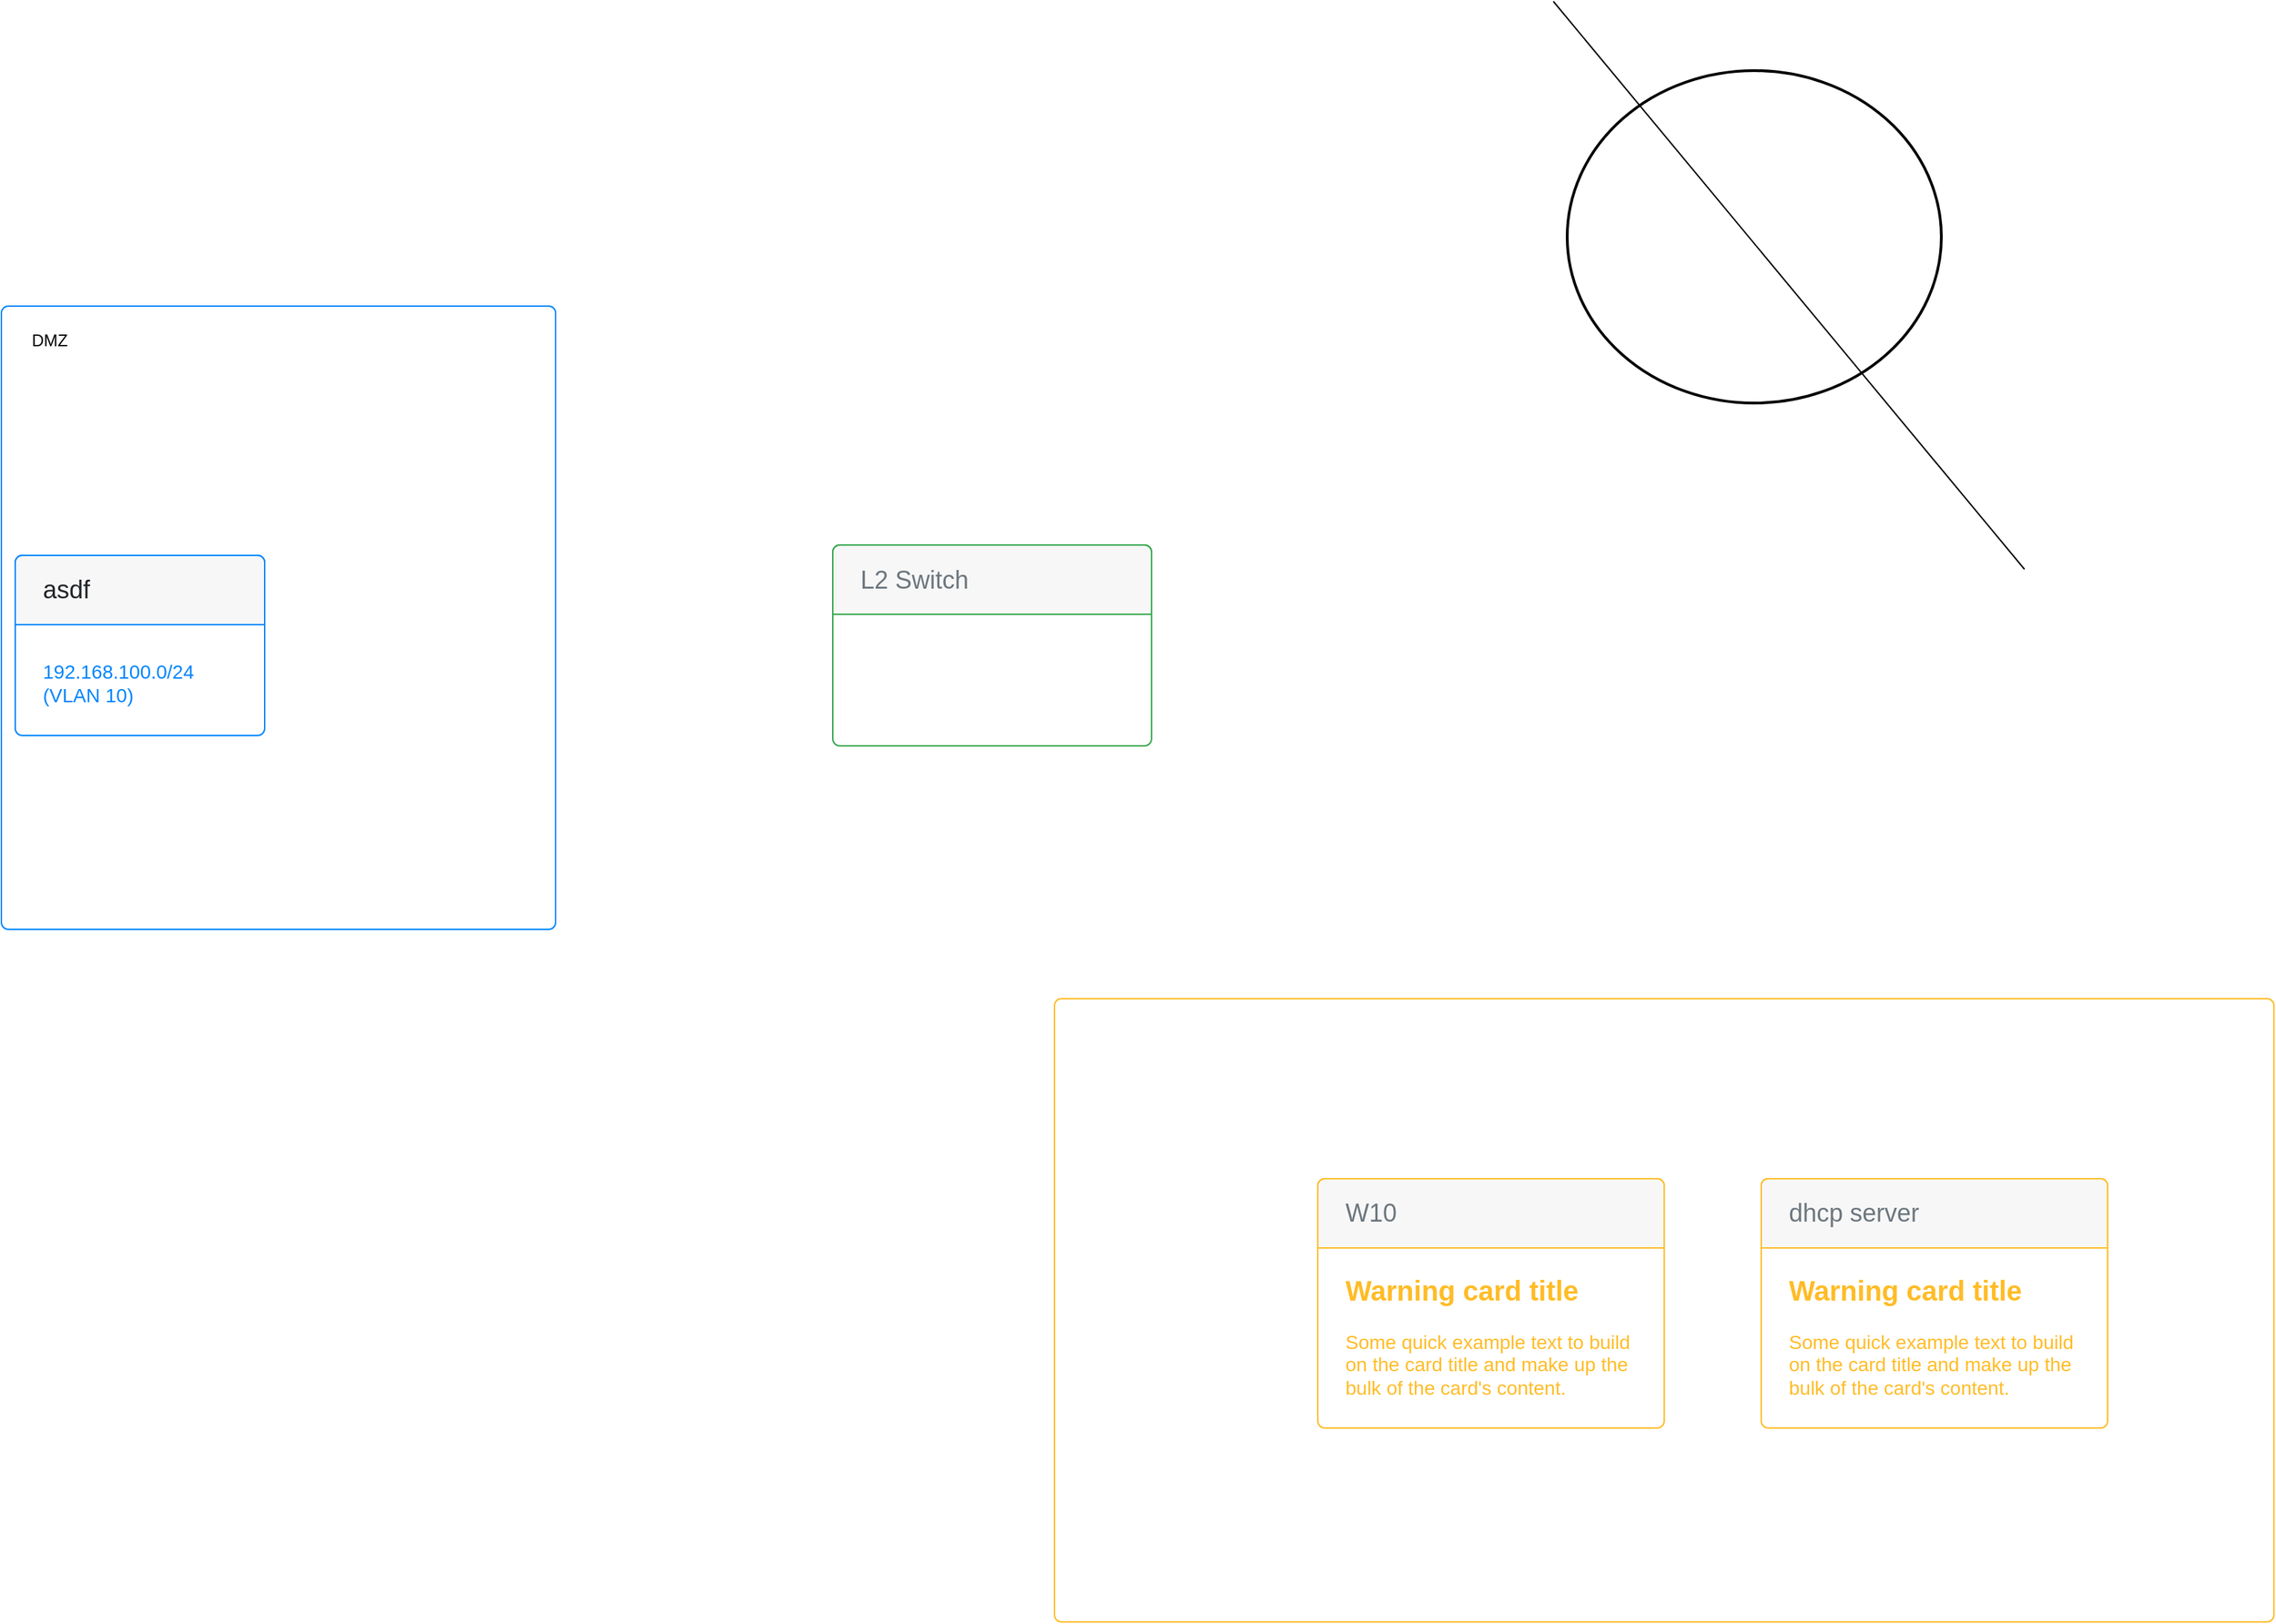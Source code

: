 <mxfile version="26.2.3">
  <diagram name="페이지-1" id="e3yAUTEXAZTKsVc1Ks7p">
    <mxGraphModel dx="3100" dy="1828" grid="1" gridSize="10" guides="1" tooltips="1" connect="1" arrows="1" fold="1" page="1" pageScale="1" pageWidth="3300" pageHeight="4681" math="0" shadow="0">
      <root>
        <mxCell id="0" />
        <mxCell id="1" parent="0" />
        <mxCell id="-j0OVdetg2_iClO8KwTa-23" value="" style="strokeWidth=2;html=1;shape=mxgraph.flowchart.start_2;whiteSpace=wrap;" vertex="1" parent="1">
          <mxGeometry x="1580" y="500" width="270" height="240" as="geometry" />
        </mxCell>
        <mxCell id="-j0OVdetg2_iClO8KwTa-22" value="" style="html=1;shadow=0;dashed=0;shape=mxgraph.bootstrap.rrect;rSize=5;strokeColor=#FFBC26;strokeWidth=1;fillColor=none;fontColor=#0085FC;whiteSpace=wrap;align=center;verticalAlign=middle;spacingLeft=0;fontStyle=0;fontSize=16;spacing=5;" vertex="1" parent="1">
          <mxGeometry x="1210" y="1170" width="880" height="450" as="geometry" />
        </mxCell>
        <mxCell id="-j0OVdetg2_iClO8KwTa-14" value="" style="html=1;shadow=0;dashed=0;shape=mxgraph.bootstrap.rrect;rSize=5;strokeColor=#0085FC;strokeWidth=1;fillColor=none;fontColor=#0085FC;whiteSpace=wrap;align=center;verticalAlign=middle;spacingLeft=0;fontStyle=0;fontSize=16;spacing=5;" vertex="1" parent="1">
          <mxGeometry x="450" y="670" width="400" height="450" as="geometry" />
        </mxCell>
        <mxCell id="-j0OVdetg2_iClO8KwTa-8" value="192.168.100.0/24&lt;br&gt;(VLAN 10)" style="html=1;shadow=0;dashed=0;shape=mxgraph.bootstrap.rrect;rSize=5;strokeColor=#0085FC;html=1;whiteSpace=wrap;fillColor=#ffffff;fontColor=#0085FC;verticalAlign=bottom;align=left;spacing=20;spacingBottom=0;fontSize=14;" vertex="1" parent="1">
          <mxGeometry x="460" y="850" width="180" height="130" as="geometry" />
        </mxCell>
        <mxCell id="-j0OVdetg2_iClO8KwTa-9" value="asdf" style="html=1;shadow=0;dashed=0;shape=mxgraph.bootstrap.topButton;rSize=5;perimeter=none;whiteSpace=wrap;fillColor=#F7F7F7;strokeColor=#0085FC;fontColor=#212529;resizeWidth=1;fontSize=18;align=left;spacing=20;" vertex="1" parent="-j0OVdetg2_iClO8KwTa-8">
          <mxGeometry width="180" height="50" relative="1" as="geometry" />
        </mxCell>
        <mxCell id="-j0OVdetg2_iClO8KwTa-12" value="" style="html=1;shadow=0;dashed=0;shape=mxgraph.bootstrap.rrect;rSize=5;strokeColor=#33A64C;html=1;whiteSpace=wrap;fillColor=#ffffff;fontColor=#33A64C;verticalAlign=bottom;align=left;spacing=20;spacingBottom=0;fontSize=14;" vertex="1" parent="1">
          <mxGeometry x="1050" y="842.5" width="230" height="145" as="geometry" />
        </mxCell>
        <mxCell id="-j0OVdetg2_iClO8KwTa-13" value="L2 Switch" style="html=1;shadow=0;dashed=0;shape=mxgraph.bootstrap.topButton;rSize=5;perimeter=none;whiteSpace=wrap;fillColor=#F7F7F7;strokeColor=#33A64C;fontColor=#6C767D;resizeWidth=1;fontSize=18;align=left;spacing=20;" vertex="1" parent="-j0OVdetg2_iClO8KwTa-12">
          <mxGeometry width="230" height="50" relative="1" as="geometry" />
        </mxCell>
        <mxCell id="-j0OVdetg2_iClO8KwTa-15" value="DMZ" style="text;strokeColor=none;align=center;fillColor=none;html=1;verticalAlign=middle;whiteSpace=wrap;rounded=0;" vertex="1" parent="1">
          <mxGeometry x="450" y="670" width="70" height="50" as="geometry" />
        </mxCell>
        <mxCell id="-j0OVdetg2_iClO8KwTa-16" value="&lt;b&gt;&lt;font style=&quot;font-size: 20px&quot;&gt;Warning card title&lt;/font&gt;&lt;/b&gt;&lt;br style=&quot;font-size: 14px&quot;&gt;&lt;br style=&quot;font-size: 14px&quot;&gt;Some quick example text to build on the card title and make up the bulk of the card&#39;s content." style="html=1;shadow=0;dashed=0;shape=mxgraph.bootstrap.rrect;rSize=5;strokeColor=#FFBC26;html=1;whiteSpace=wrap;fillColor=#ffffff;fontColor=#FFBC26;verticalAlign=bottom;align=left;spacing=20;spacingBottom=0;fontSize=14;" vertex="1" parent="1">
          <mxGeometry x="1400" y="1300" width="250" height="180" as="geometry" />
        </mxCell>
        <mxCell id="-j0OVdetg2_iClO8KwTa-17" value="W10" style="html=1;shadow=0;dashed=0;shape=mxgraph.bootstrap.topButton;rSize=5;perimeter=none;whiteSpace=wrap;fillColor=#F7F7F7;strokeColor=#FFBC26;fontColor=#6C767D;resizeWidth=1;fontSize=18;align=left;spacing=20;" vertex="1" parent="-j0OVdetg2_iClO8KwTa-16">
          <mxGeometry width="250" height="50" relative="1" as="geometry" />
        </mxCell>
        <mxCell id="-j0OVdetg2_iClO8KwTa-18" value="&lt;b&gt;&lt;font style=&quot;font-size: 20px&quot;&gt;Warning card title&lt;/font&gt;&lt;/b&gt;&lt;br style=&quot;font-size: 14px&quot;&gt;&lt;br style=&quot;font-size: 14px&quot;&gt;Some quick example text to build on the card title and make up the bulk of the card&#39;s content." style="html=1;shadow=0;dashed=0;shape=mxgraph.bootstrap.rrect;rSize=5;strokeColor=#FFBC26;html=1;whiteSpace=wrap;fillColor=#ffffff;fontColor=#FFBC26;verticalAlign=bottom;align=left;spacing=20;spacingBottom=0;fontSize=14;" vertex="1" parent="1">
          <mxGeometry x="1720" y="1300" width="250" height="180" as="geometry" />
        </mxCell>
        <mxCell id="-j0OVdetg2_iClO8KwTa-19" value="dhcp server" style="html=1;shadow=0;dashed=0;shape=mxgraph.bootstrap.topButton;rSize=5;perimeter=none;whiteSpace=wrap;fillColor=#F7F7F7;strokeColor=#FFBC26;fontColor=#6C767D;resizeWidth=1;fontSize=18;align=left;spacing=20;" vertex="1" parent="-j0OVdetg2_iClO8KwTa-18">
          <mxGeometry width="250" height="50" relative="1" as="geometry" />
        </mxCell>
        <mxCell id="-j0OVdetg2_iClO8KwTa-24" value="" style="endArrow=none;html=1;rounded=0;" edge="1" parent="1">
          <mxGeometry width="50" height="50" relative="1" as="geometry">
            <mxPoint x="1910" y="860" as="sourcePoint" />
            <mxPoint x="1570" y="450" as="targetPoint" />
          </mxGeometry>
        </mxCell>
      </root>
    </mxGraphModel>
  </diagram>
</mxfile>

